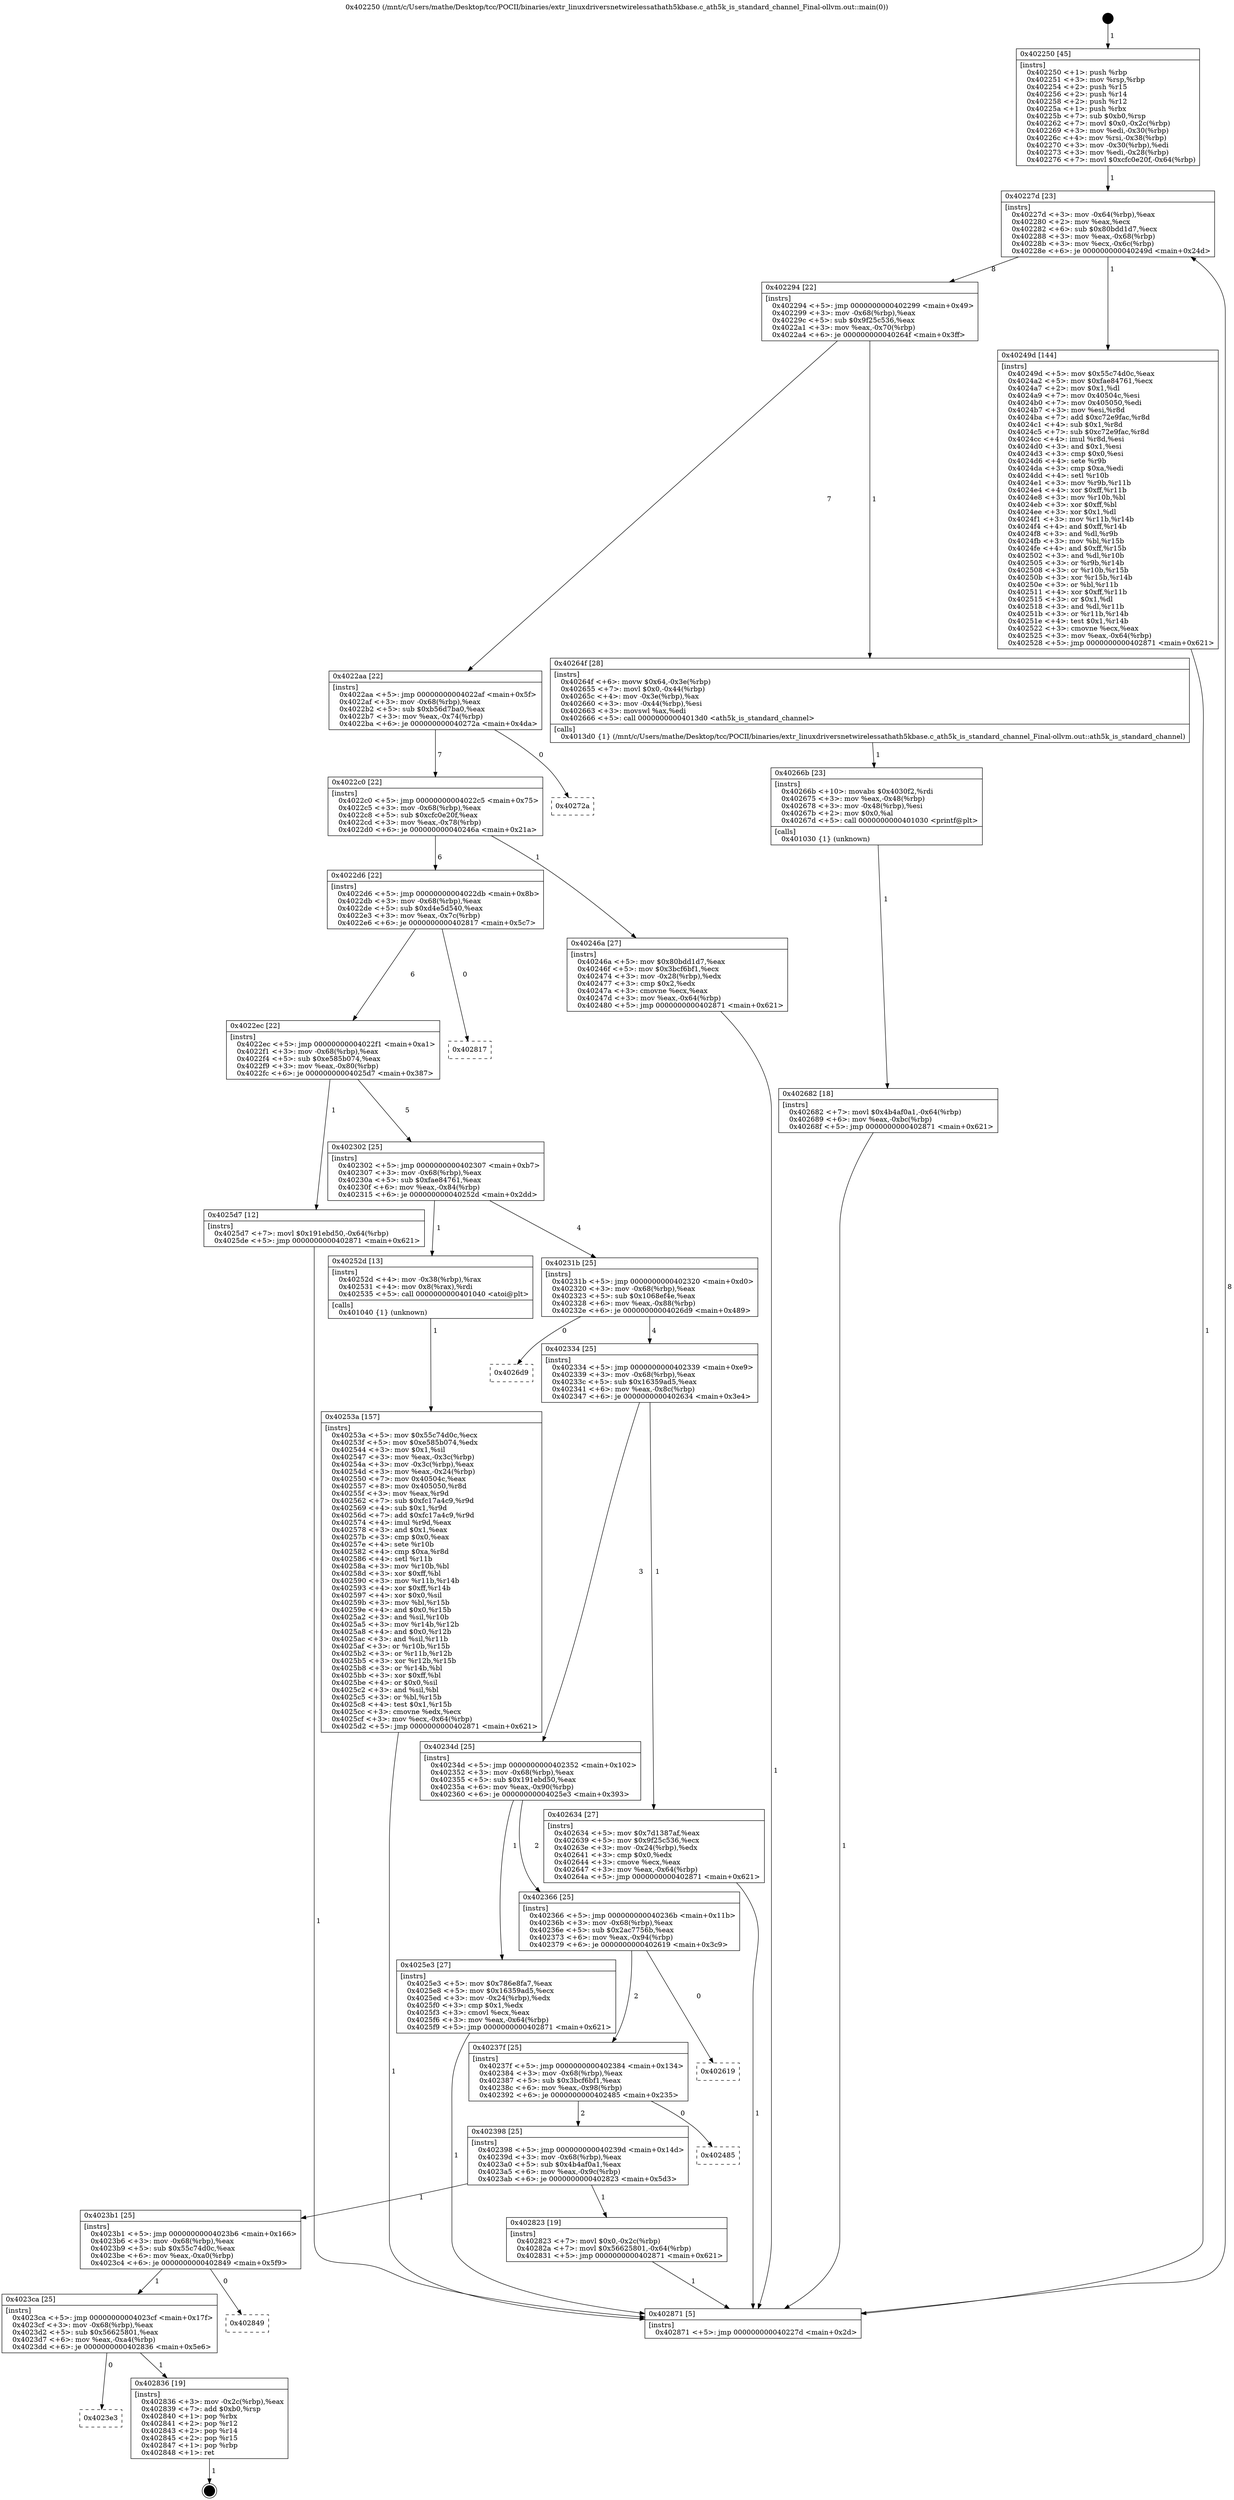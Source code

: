 digraph "0x402250" {
  label = "0x402250 (/mnt/c/Users/mathe/Desktop/tcc/POCII/binaries/extr_linuxdriversnetwirelessathath5kbase.c_ath5k_is_standard_channel_Final-ollvm.out::main(0))"
  labelloc = "t"
  node[shape=record]

  Entry [label="",width=0.3,height=0.3,shape=circle,fillcolor=black,style=filled]
  "0x40227d" [label="{
     0x40227d [23]\l
     | [instrs]\l
     &nbsp;&nbsp;0x40227d \<+3\>: mov -0x64(%rbp),%eax\l
     &nbsp;&nbsp;0x402280 \<+2\>: mov %eax,%ecx\l
     &nbsp;&nbsp;0x402282 \<+6\>: sub $0x80bdd1d7,%ecx\l
     &nbsp;&nbsp;0x402288 \<+3\>: mov %eax,-0x68(%rbp)\l
     &nbsp;&nbsp;0x40228b \<+3\>: mov %ecx,-0x6c(%rbp)\l
     &nbsp;&nbsp;0x40228e \<+6\>: je 000000000040249d \<main+0x24d\>\l
  }"]
  "0x40249d" [label="{
     0x40249d [144]\l
     | [instrs]\l
     &nbsp;&nbsp;0x40249d \<+5\>: mov $0x55c74d0c,%eax\l
     &nbsp;&nbsp;0x4024a2 \<+5\>: mov $0xfae84761,%ecx\l
     &nbsp;&nbsp;0x4024a7 \<+2\>: mov $0x1,%dl\l
     &nbsp;&nbsp;0x4024a9 \<+7\>: mov 0x40504c,%esi\l
     &nbsp;&nbsp;0x4024b0 \<+7\>: mov 0x405050,%edi\l
     &nbsp;&nbsp;0x4024b7 \<+3\>: mov %esi,%r8d\l
     &nbsp;&nbsp;0x4024ba \<+7\>: add $0xc72e9fac,%r8d\l
     &nbsp;&nbsp;0x4024c1 \<+4\>: sub $0x1,%r8d\l
     &nbsp;&nbsp;0x4024c5 \<+7\>: sub $0xc72e9fac,%r8d\l
     &nbsp;&nbsp;0x4024cc \<+4\>: imul %r8d,%esi\l
     &nbsp;&nbsp;0x4024d0 \<+3\>: and $0x1,%esi\l
     &nbsp;&nbsp;0x4024d3 \<+3\>: cmp $0x0,%esi\l
     &nbsp;&nbsp;0x4024d6 \<+4\>: sete %r9b\l
     &nbsp;&nbsp;0x4024da \<+3\>: cmp $0xa,%edi\l
     &nbsp;&nbsp;0x4024dd \<+4\>: setl %r10b\l
     &nbsp;&nbsp;0x4024e1 \<+3\>: mov %r9b,%r11b\l
     &nbsp;&nbsp;0x4024e4 \<+4\>: xor $0xff,%r11b\l
     &nbsp;&nbsp;0x4024e8 \<+3\>: mov %r10b,%bl\l
     &nbsp;&nbsp;0x4024eb \<+3\>: xor $0xff,%bl\l
     &nbsp;&nbsp;0x4024ee \<+3\>: xor $0x1,%dl\l
     &nbsp;&nbsp;0x4024f1 \<+3\>: mov %r11b,%r14b\l
     &nbsp;&nbsp;0x4024f4 \<+4\>: and $0xff,%r14b\l
     &nbsp;&nbsp;0x4024f8 \<+3\>: and %dl,%r9b\l
     &nbsp;&nbsp;0x4024fb \<+3\>: mov %bl,%r15b\l
     &nbsp;&nbsp;0x4024fe \<+4\>: and $0xff,%r15b\l
     &nbsp;&nbsp;0x402502 \<+3\>: and %dl,%r10b\l
     &nbsp;&nbsp;0x402505 \<+3\>: or %r9b,%r14b\l
     &nbsp;&nbsp;0x402508 \<+3\>: or %r10b,%r15b\l
     &nbsp;&nbsp;0x40250b \<+3\>: xor %r15b,%r14b\l
     &nbsp;&nbsp;0x40250e \<+3\>: or %bl,%r11b\l
     &nbsp;&nbsp;0x402511 \<+4\>: xor $0xff,%r11b\l
     &nbsp;&nbsp;0x402515 \<+3\>: or $0x1,%dl\l
     &nbsp;&nbsp;0x402518 \<+3\>: and %dl,%r11b\l
     &nbsp;&nbsp;0x40251b \<+3\>: or %r11b,%r14b\l
     &nbsp;&nbsp;0x40251e \<+4\>: test $0x1,%r14b\l
     &nbsp;&nbsp;0x402522 \<+3\>: cmovne %ecx,%eax\l
     &nbsp;&nbsp;0x402525 \<+3\>: mov %eax,-0x64(%rbp)\l
     &nbsp;&nbsp;0x402528 \<+5\>: jmp 0000000000402871 \<main+0x621\>\l
  }"]
  "0x402294" [label="{
     0x402294 [22]\l
     | [instrs]\l
     &nbsp;&nbsp;0x402294 \<+5\>: jmp 0000000000402299 \<main+0x49\>\l
     &nbsp;&nbsp;0x402299 \<+3\>: mov -0x68(%rbp),%eax\l
     &nbsp;&nbsp;0x40229c \<+5\>: sub $0x9f25c536,%eax\l
     &nbsp;&nbsp;0x4022a1 \<+3\>: mov %eax,-0x70(%rbp)\l
     &nbsp;&nbsp;0x4022a4 \<+6\>: je 000000000040264f \<main+0x3ff\>\l
  }"]
  Exit [label="",width=0.3,height=0.3,shape=circle,fillcolor=black,style=filled,peripheries=2]
  "0x40264f" [label="{
     0x40264f [28]\l
     | [instrs]\l
     &nbsp;&nbsp;0x40264f \<+6\>: movw $0x64,-0x3e(%rbp)\l
     &nbsp;&nbsp;0x402655 \<+7\>: movl $0x0,-0x44(%rbp)\l
     &nbsp;&nbsp;0x40265c \<+4\>: mov -0x3e(%rbp),%ax\l
     &nbsp;&nbsp;0x402660 \<+3\>: mov -0x44(%rbp),%esi\l
     &nbsp;&nbsp;0x402663 \<+3\>: movswl %ax,%edi\l
     &nbsp;&nbsp;0x402666 \<+5\>: call 00000000004013d0 \<ath5k_is_standard_channel\>\l
     | [calls]\l
     &nbsp;&nbsp;0x4013d0 \{1\} (/mnt/c/Users/mathe/Desktop/tcc/POCII/binaries/extr_linuxdriversnetwirelessathath5kbase.c_ath5k_is_standard_channel_Final-ollvm.out::ath5k_is_standard_channel)\l
  }"]
  "0x4022aa" [label="{
     0x4022aa [22]\l
     | [instrs]\l
     &nbsp;&nbsp;0x4022aa \<+5\>: jmp 00000000004022af \<main+0x5f\>\l
     &nbsp;&nbsp;0x4022af \<+3\>: mov -0x68(%rbp),%eax\l
     &nbsp;&nbsp;0x4022b2 \<+5\>: sub $0xb56d7ba0,%eax\l
     &nbsp;&nbsp;0x4022b7 \<+3\>: mov %eax,-0x74(%rbp)\l
     &nbsp;&nbsp;0x4022ba \<+6\>: je 000000000040272a \<main+0x4da\>\l
  }"]
  "0x4023e3" [label="{
     0x4023e3\l
  }", style=dashed]
  "0x40272a" [label="{
     0x40272a\l
  }", style=dashed]
  "0x4022c0" [label="{
     0x4022c0 [22]\l
     | [instrs]\l
     &nbsp;&nbsp;0x4022c0 \<+5\>: jmp 00000000004022c5 \<main+0x75\>\l
     &nbsp;&nbsp;0x4022c5 \<+3\>: mov -0x68(%rbp),%eax\l
     &nbsp;&nbsp;0x4022c8 \<+5\>: sub $0xcfc0e20f,%eax\l
     &nbsp;&nbsp;0x4022cd \<+3\>: mov %eax,-0x78(%rbp)\l
     &nbsp;&nbsp;0x4022d0 \<+6\>: je 000000000040246a \<main+0x21a\>\l
  }"]
  "0x402836" [label="{
     0x402836 [19]\l
     | [instrs]\l
     &nbsp;&nbsp;0x402836 \<+3\>: mov -0x2c(%rbp),%eax\l
     &nbsp;&nbsp;0x402839 \<+7\>: add $0xb0,%rsp\l
     &nbsp;&nbsp;0x402840 \<+1\>: pop %rbx\l
     &nbsp;&nbsp;0x402841 \<+2\>: pop %r12\l
     &nbsp;&nbsp;0x402843 \<+2\>: pop %r14\l
     &nbsp;&nbsp;0x402845 \<+2\>: pop %r15\l
     &nbsp;&nbsp;0x402847 \<+1\>: pop %rbp\l
     &nbsp;&nbsp;0x402848 \<+1\>: ret\l
  }"]
  "0x40246a" [label="{
     0x40246a [27]\l
     | [instrs]\l
     &nbsp;&nbsp;0x40246a \<+5\>: mov $0x80bdd1d7,%eax\l
     &nbsp;&nbsp;0x40246f \<+5\>: mov $0x3bcf6bf1,%ecx\l
     &nbsp;&nbsp;0x402474 \<+3\>: mov -0x28(%rbp),%edx\l
     &nbsp;&nbsp;0x402477 \<+3\>: cmp $0x2,%edx\l
     &nbsp;&nbsp;0x40247a \<+3\>: cmovne %ecx,%eax\l
     &nbsp;&nbsp;0x40247d \<+3\>: mov %eax,-0x64(%rbp)\l
     &nbsp;&nbsp;0x402480 \<+5\>: jmp 0000000000402871 \<main+0x621\>\l
  }"]
  "0x4022d6" [label="{
     0x4022d6 [22]\l
     | [instrs]\l
     &nbsp;&nbsp;0x4022d6 \<+5\>: jmp 00000000004022db \<main+0x8b\>\l
     &nbsp;&nbsp;0x4022db \<+3\>: mov -0x68(%rbp),%eax\l
     &nbsp;&nbsp;0x4022de \<+5\>: sub $0xd4e5d540,%eax\l
     &nbsp;&nbsp;0x4022e3 \<+3\>: mov %eax,-0x7c(%rbp)\l
     &nbsp;&nbsp;0x4022e6 \<+6\>: je 0000000000402817 \<main+0x5c7\>\l
  }"]
  "0x402871" [label="{
     0x402871 [5]\l
     | [instrs]\l
     &nbsp;&nbsp;0x402871 \<+5\>: jmp 000000000040227d \<main+0x2d\>\l
  }"]
  "0x402250" [label="{
     0x402250 [45]\l
     | [instrs]\l
     &nbsp;&nbsp;0x402250 \<+1\>: push %rbp\l
     &nbsp;&nbsp;0x402251 \<+3\>: mov %rsp,%rbp\l
     &nbsp;&nbsp;0x402254 \<+2\>: push %r15\l
     &nbsp;&nbsp;0x402256 \<+2\>: push %r14\l
     &nbsp;&nbsp;0x402258 \<+2\>: push %r12\l
     &nbsp;&nbsp;0x40225a \<+1\>: push %rbx\l
     &nbsp;&nbsp;0x40225b \<+7\>: sub $0xb0,%rsp\l
     &nbsp;&nbsp;0x402262 \<+7\>: movl $0x0,-0x2c(%rbp)\l
     &nbsp;&nbsp;0x402269 \<+3\>: mov %edi,-0x30(%rbp)\l
     &nbsp;&nbsp;0x40226c \<+4\>: mov %rsi,-0x38(%rbp)\l
     &nbsp;&nbsp;0x402270 \<+3\>: mov -0x30(%rbp),%edi\l
     &nbsp;&nbsp;0x402273 \<+3\>: mov %edi,-0x28(%rbp)\l
     &nbsp;&nbsp;0x402276 \<+7\>: movl $0xcfc0e20f,-0x64(%rbp)\l
  }"]
  "0x4023ca" [label="{
     0x4023ca [25]\l
     | [instrs]\l
     &nbsp;&nbsp;0x4023ca \<+5\>: jmp 00000000004023cf \<main+0x17f\>\l
     &nbsp;&nbsp;0x4023cf \<+3\>: mov -0x68(%rbp),%eax\l
     &nbsp;&nbsp;0x4023d2 \<+5\>: sub $0x56625801,%eax\l
     &nbsp;&nbsp;0x4023d7 \<+6\>: mov %eax,-0xa4(%rbp)\l
     &nbsp;&nbsp;0x4023dd \<+6\>: je 0000000000402836 \<main+0x5e6\>\l
  }"]
  "0x402817" [label="{
     0x402817\l
  }", style=dashed]
  "0x4022ec" [label="{
     0x4022ec [22]\l
     | [instrs]\l
     &nbsp;&nbsp;0x4022ec \<+5\>: jmp 00000000004022f1 \<main+0xa1\>\l
     &nbsp;&nbsp;0x4022f1 \<+3\>: mov -0x68(%rbp),%eax\l
     &nbsp;&nbsp;0x4022f4 \<+5\>: sub $0xe585b074,%eax\l
     &nbsp;&nbsp;0x4022f9 \<+3\>: mov %eax,-0x80(%rbp)\l
     &nbsp;&nbsp;0x4022fc \<+6\>: je 00000000004025d7 \<main+0x387\>\l
  }"]
  "0x402849" [label="{
     0x402849\l
  }", style=dashed]
  "0x4025d7" [label="{
     0x4025d7 [12]\l
     | [instrs]\l
     &nbsp;&nbsp;0x4025d7 \<+7\>: movl $0x191ebd50,-0x64(%rbp)\l
     &nbsp;&nbsp;0x4025de \<+5\>: jmp 0000000000402871 \<main+0x621\>\l
  }"]
  "0x402302" [label="{
     0x402302 [25]\l
     | [instrs]\l
     &nbsp;&nbsp;0x402302 \<+5\>: jmp 0000000000402307 \<main+0xb7\>\l
     &nbsp;&nbsp;0x402307 \<+3\>: mov -0x68(%rbp),%eax\l
     &nbsp;&nbsp;0x40230a \<+5\>: sub $0xfae84761,%eax\l
     &nbsp;&nbsp;0x40230f \<+6\>: mov %eax,-0x84(%rbp)\l
     &nbsp;&nbsp;0x402315 \<+6\>: je 000000000040252d \<main+0x2dd\>\l
  }"]
  "0x4023b1" [label="{
     0x4023b1 [25]\l
     | [instrs]\l
     &nbsp;&nbsp;0x4023b1 \<+5\>: jmp 00000000004023b6 \<main+0x166\>\l
     &nbsp;&nbsp;0x4023b6 \<+3\>: mov -0x68(%rbp),%eax\l
     &nbsp;&nbsp;0x4023b9 \<+5\>: sub $0x55c74d0c,%eax\l
     &nbsp;&nbsp;0x4023be \<+6\>: mov %eax,-0xa0(%rbp)\l
     &nbsp;&nbsp;0x4023c4 \<+6\>: je 0000000000402849 \<main+0x5f9\>\l
  }"]
  "0x40252d" [label="{
     0x40252d [13]\l
     | [instrs]\l
     &nbsp;&nbsp;0x40252d \<+4\>: mov -0x38(%rbp),%rax\l
     &nbsp;&nbsp;0x402531 \<+4\>: mov 0x8(%rax),%rdi\l
     &nbsp;&nbsp;0x402535 \<+5\>: call 0000000000401040 \<atoi@plt\>\l
     | [calls]\l
     &nbsp;&nbsp;0x401040 \{1\} (unknown)\l
  }"]
  "0x40231b" [label="{
     0x40231b [25]\l
     | [instrs]\l
     &nbsp;&nbsp;0x40231b \<+5\>: jmp 0000000000402320 \<main+0xd0\>\l
     &nbsp;&nbsp;0x402320 \<+3\>: mov -0x68(%rbp),%eax\l
     &nbsp;&nbsp;0x402323 \<+5\>: sub $0x1068ef4e,%eax\l
     &nbsp;&nbsp;0x402328 \<+6\>: mov %eax,-0x88(%rbp)\l
     &nbsp;&nbsp;0x40232e \<+6\>: je 00000000004026d9 \<main+0x489\>\l
  }"]
  "0x40253a" [label="{
     0x40253a [157]\l
     | [instrs]\l
     &nbsp;&nbsp;0x40253a \<+5\>: mov $0x55c74d0c,%ecx\l
     &nbsp;&nbsp;0x40253f \<+5\>: mov $0xe585b074,%edx\l
     &nbsp;&nbsp;0x402544 \<+3\>: mov $0x1,%sil\l
     &nbsp;&nbsp;0x402547 \<+3\>: mov %eax,-0x3c(%rbp)\l
     &nbsp;&nbsp;0x40254a \<+3\>: mov -0x3c(%rbp),%eax\l
     &nbsp;&nbsp;0x40254d \<+3\>: mov %eax,-0x24(%rbp)\l
     &nbsp;&nbsp;0x402550 \<+7\>: mov 0x40504c,%eax\l
     &nbsp;&nbsp;0x402557 \<+8\>: mov 0x405050,%r8d\l
     &nbsp;&nbsp;0x40255f \<+3\>: mov %eax,%r9d\l
     &nbsp;&nbsp;0x402562 \<+7\>: sub $0xfc17a4c9,%r9d\l
     &nbsp;&nbsp;0x402569 \<+4\>: sub $0x1,%r9d\l
     &nbsp;&nbsp;0x40256d \<+7\>: add $0xfc17a4c9,%r9d\l
     &nbsp;&nbsp;0x402574 \<+4\>: imul %r9d,%eax\l
     &nbsp;&nbsp;0x402578 \<+3\>: and $0x1,%eax\l
     &nbsp;&nbsp;0x40257b \<+3\>: cmp $0x0,%eax\l
     &nbsp;&nbsp;0x40257e \<+4\>: sete %r10b\l
     &nbsp;&nbsp;0x402582 \<+4\>: cmp $0xa,%r8d\l
     &nbsp;&nbsp;0x402586 \<+4\>: setl %r11b\l
     &nbsp;&nbsp;0x40258a \<+3\>: mov %r10b,%bl\l
     &nbsp;&nbsp;0x40258d \<+3\>: xor $0xff,%bl\l
     &nbsp;&nbsp;0x402590 \<+3\>: mov %r11b,%r14b\l
     &nbsp;&nbsp;0x402593 \<+4\>: xor $0xff,%r14b\l
     &nbsp;&nbsp;0x402597 \<+4\>: xor $0x0,%sil\l
     &nbsp;&nbsp;0x40259b \<+3\>: mov %bl,%r15b\l
     &nbsp;&nbsp;0x40259e \<+4\>: and $0x0,%r15b\l
     &nbsp;&nbsp;0x4025a2 \<+3\>: and %sil,%r10b\l
     &nbsp;&nbsp;0x4025a5 \<+3\>: mov %r14b,%r12b\l
     &nbsp;&nbsp;0x4025a8 \<+4\>: and $0x0,%r12b\l
     &nbsp;&nbsp;0x4025ac \<+3\>: and %sil,%r11b\l
     &nbsp;&nbsp;0x4025af \<+3\>: or %r10b,%r15b\l
     &nbsp;&nbsp;0x4025b2 \<+3\>: or %r11b,%r12b\l
     &nbsp;&nbsp;0x4025b5 \<+3\>: xor %r12b,%r15b\l
     &nbsp;&nbsp;0x4025b8 \<+3\>: or %r14b,%bl\l
     &nbsp;&nbsp;0x4025bb \<+3\>: xor $0xff,%bl\l
     &nbsp;&nbsp;0x4025be \<+4\>: or $0x0,%sil\l
     &nbsp;&nbsp;0x4025c2 \<+3\>: and %sil,%bl\l
     &nbsp;&nbsp;0x4025c5 \<+3\>: or %bl,%r15b\l
     &nbsp;&nbsp;0x4025c8 \<+4\>: test $0x1,%r15b\l
     &nbsp;&nbsp;0x4025cc \<+3\>: cmovne %edx,%ecx\l
     &nbsp;&nbsp;0x4025cf \<+3\>: mov %ecx,-0x64(%rbp)\l
     &nbsp;&nbsp;0x4025d2 \<+5\>: jmp 0000000000402871 \<main+0x621\>\l
  }"]
  "0x402823" [label="{
     0x402823 [19]\l
     | [instrs]\l
     &nbsp;&nbsp;0x402823 \<+7\>: movl $0x0,-0x2c(%rbp)\l
     &nbsp;&nbsp;0x40282a \<+7\>: movl $0x56625801,-0x64(%rbp)\l
     &nbsp;&nbsp;0x402831 \<+5\>: jmp 0000000000402871 \<main+0x621\>\l
  }"]
  "0x4026d9" [label="{
     0x4026d9\l
  }", style=dashed]
  "0x402334" [label="{
     0x402334 [25]\l
     | [instrs]\l
     &nbsp;&nbsp;0x402334 \<+5\>: jmp 0000000000402339 \<main+0xe9\>\l
     &nbsp;&nbsp;0x402339 \<+3\>: mov -0x68(%rbp),%eax\l
     &nbsp;&nbsp;0x40233c \<+5\>: sub $0x16359ad5,%eax\l
     &nbsp;&nbsp;0x402341 \<+6\>: mov %eax,-0x8c(%rbp)\l
     &nbsp;&nbsp;0x402347 \<+6\>: je 0000000000402634 \<main+0x3e4\>\l
  }"]
  "0x402398" [label="{
     0x402398 [25]\l
     | [instrs]\l
     &nbsp;&nbsp;0x402398 \<+5\>: jmp 000000000040239d \<main+0x14d\>\l
     &nbsp;&nbsp;0x40239d \<+3\>: mov -0x68(%rbp),%eax\l
     &nbsp;&nbsp;0x4023a0 \<+5\>: sub $0x4b4af0a1,%eax\l
     &nbsp;&nbsp;0x4023a5 \<+6\>: mov %eax,-0x9c(%rbp)\l
     &nbsp;&nbsp;0x4023ab \<+6\>: je 0000000000402823 \<main+0x5d3\>\l
  }"]
  "0x402634" [label="{
     0x402634 [27]\l
     | [instrs]\l
     &nbsp;&nbsp;0x402634 \<+5\>: mov $0x7d1387af,%eax\l
     &nbsp;&nbsp;0x402639 \<+5\>: mov $0x9f25c536,%ecx\l
     &nbsp;&nbsp;0x40263e \<+3\>: mov -0x24(%rbp),%edx\l
     &nbsp;&nbsp;0x402641 \<+3\>: cmp $0x0,%edx\l
     &nbsp;&nbsp;0x402644 \<+3\>: cmove %ecx,%eax\l
     &nbsp;&nbsp;0x402647 \<+3\>: mov %eax,-0x64(%rbp)\l
     &nbsp;&nbsp;0x40264a \<+5\>: jmp 0000000000402871 \<main+0x621\>\l
  }"]
  "0x40234d" [label="{
     0x40234d [25]\l
     | [instrs]\l
     &nbsp;&nbsp;0x40234d \<+5\>: jmp 0000000000402352 \<main+0x102\>\l
     &nbsp;&nbsp;0x402352 \<+3\>: mov -0x68(%rbp),%eax\l
     &nbsp;&nbsp;0x402355 \<+5\>: sub $0x191ebd50,%eax\l
     &nbsp;&nbsp;0x40235a \<+6\>: mov %eax,-0x90(%rbp)\l
     &nbsp;&nbsp;0x402360 \<+6\>: je 00000000004025e3 \<main+0x393\>\l
  }"]
  "0x402485" [label="{
     0x402485\l
  }", style=dashed]
  "0x4025e3" [label="{
     0x4025e3 [27]\l
     | [instrs]\l
     &nbsp;&nbsp;0x4025e3 \<+5\>: mov $0x786e8fa7,%eax\l
     &nbsp;&nbsp;0x4025e8 \<+5\>: mov $0x16359ad5,%ecx\l
     &nbsp;&nbsp;0x4025ed \<+3\>: mov -0x24(%rbp),%edx\l
     &nbsp;&nbsp;0x4025f0 \<+3\>: cmp $0x1,%edx\l
     &nbsp;&nbsp;0x4025f3 \<+3\>: cmovl %ecx,%eax\l
     &nbsp;&nbsp;0x4025f6 \<+3\>: mov %eax,-0x64(%rbp)\l
     &nbsp;&nbsp;0x4025f9 \<+5\>: jmp 0000000000402871 \<main+0x621\>\l
  }"]
  "0x402366" [label="{
     0x402366 [25]\l
     | [instrs]\l
     &nbsp;&nbsp;0x402366 \<+5\>: jmp 000000000040236b \<main+0x11b\>\l
     &nbsp;&nbsp;0x40236b \<+3\>: mov -0x68(%rbp),%eax\l
     &nbsp;&nbsp;0x40236e \<+5\>: sub $0x2ac7756b,%eax\l
     &nbsp;&nbsp;0x402373 \<+6\>: mov %eax,-0x94(%rbp)\l
     &nbsp;&nbsp;0x402379 \<+6\>: je 0000000000402619 \<main+0x3c9\>\l
  }"]
  "0x40266b" [label="{
     0x40266b [23]\l
     | [instrs]\l
     &nbsp;&nbsp;0x40266b \<+10\>: movabs $0x4030f2,%rdi\l
     &nbsp;&nbsp;0x402675 \<+3\>: mov %eax,-0x48(%rbp)\l
     &nbsp;&nbsp;0x402678 \<+3\>: mov -0x48(%rbp),%esi\l
     &nbsp;&nbsp;0x40267b \<+2\>: mov $0x0,%al\l
     &nbsp;&nbsp;0x40267d \<+5\>: call 0000000000401030 \<printf@plt\>\l
     | [calls]\l
     &nbsp;&nbsp;0x401030 \{1\} (unknown)\l
  }"]
  "0x402682" [label="{
     0x402682 [18]\l
     | [instrs]\l
     &nbsp;&nbsp;0x402682 \<+7\>: movl $0x4b4af0a1,-0x64(%rbp)\l
     &nbsp;&nbsp;0x402689 \<+6\>: mov %eax,-0xbc(%rbp)\l
     &nbsp;&nbsp;0x40268f \<+5\>: jmp 0000000000402871 \<main+0x621\>\l
  }"]
  "0x40237f" [label="{
     0x40237f [25]\l
     | [instrs]\l
     &nbsp;&nbsp;0x40237f \<+5\>: jmp 0000000000402384 \<main+0x134\>\l
     &nbsp;&nbsp;0x402384 \<+3\>: mov -0x68(%rbp),%eax\l
     &nbsp;&nbsp;0x402387 \<+5\>: sub $0x3bcf6bf1,%eax\l
     &nbsp;&nbsp;0x40238c \<+6\>: mov %eax,-0x98(%rbp)\l
     &nbsp;&nbsp;0x402392 \<+6\>: je 0000000000402485 \<main+0x235\>\l
  }"]
  "0x402619" [label="{
     0x402619\l
  }", style=dashed]
  Entry -> "0x402250" [label=" 1"]
  "0x40227d" -> "0x40249d" [label=" 1"]
  "0x40227d" -> "0x402294" [label=" 8"]
  "0x402836" -> Exit [label=" 1"]
  "0x402294" -> "0x40264f" [label=" 1"]
  "0x402294" -> "0x4022aa" [label=" 7"]
  "0x4023ca" -> "0x4023e3" [label=" 0"]
  "0x4022aa" -> "0x40272a" [label=" 0"]
  "0x4022aa" -> "0x4022c0" [label=" 7"]
  "0x4023ca" -> "0x402836" [label=" 1"]
  "0x4022c0" -> "0x40246a" [label=" 1"]
  "0x4022c0" -> "0x4022d6" [label=" 6"]
  "0x40246a" -> "0x402871" [label=" 1"]
  "0x402250" -> "0x40227d" [label=" 1"]
  "0x402871" -> "0x40227d" [label=" 8"]
  "0x40249d" -> "0x402871" [label=" 1"]
  "0x4023b1" -> "0x4023ca" [label=" 1"]
  "0x4022d6" -> "0x402817" [label=" 0"]
  "0x4022d6" -> "0x4022ec" [label=" 6"]
  "0x4023b1" -> "0x402849" [label=" 0"]
  "0x4022ec" -> "0x4025d7" [label=" 1"]
  "0x4022ec" -> "0x402302" [label=" 5"]
  "0x402823" -> "0x402871" [label=" 1"]
  "0x402302" -> "0x40252d" [label=" 1"]
  "0x402302" -> "0x40231b" [label=" 4"]
  "0x40252d" -> "0x40253a" [label=" 1"]
  "0x40253a" -> "0x402871" [label=" 1"]
  "0x4025d7" -> "0x402871" [label=" 1"]
  "0x402398" -> "0x4023b1" [label=" 1"]
  "0x40231b" -> "0x4026d9" [label=" 0"]
  "0x40231b" -> "0x402334" [label=" 4"]
  "0x402398" -> "0x402823" [label=" 1"]
  "0x402334" -> "0x402634" [label=" 1"]
  "0x402334" -> "0x40234d" [label=" 3"]
  "0x40237f" -> "0x402398" [label=" 2"]
  "0x40234d" -> "0x4025e3" [label=" 1"]
  "0x40234d" -> "0x402366" [label=" 2"]
  "0x4025e3" -> "0x402871" [label=" 1"]
  "0x402634" -> "0x402871" [label=" 1"]
  "0x40264f" -> "0x40266b" [label=" 1"]
  "0x40266b" -> "0x402682" [label=" 1"]
  "0x402682" -> "0x402871" [label=" 1"]
  "0x40237f" -> "0x402485" [label=" 0"]
  "0x402366" -> "0x402619" [label=" 0"]
  "0x402366" -> "0x40237f" [label=" 2"]
}
